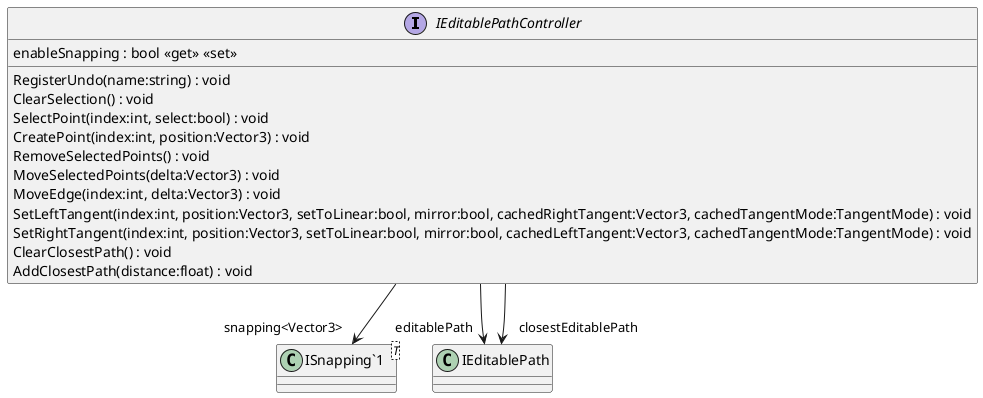 @startuml
interface IEditablePathController {
    enableSnapping : bool <<get>> <<set>>
    RegisterUndo(name:string) : void
    ClearSelection() : void
    SelectPoint(index:int, select:bool) : void
    CreatePoint(index:int, position:Vector3) : void
    RemoveSelectedPoints() : void
    MoveSelectedPoints(delta:Vector3) : void
    MoveEdge(index:int, delta:Vector3) : void
    SetLeftTangent(index:int, position:Vector3, setToLinear:bool, mirror:bool, cachedRightTangent:Vector3, cachedTangentMode:TangentMode) : void
    SetRightTangent(index:int, position:Vector3, setToLinear:bool, mirror:bool, cachedLeftTangent:Vector3, cachedTangentMode:TangentMode) : void
    ClearClosestPath() : void
    AddClosestPath(distance:float) : void
}
class "ISnapping`1"<T> {
}
IEditablePathController --> "editablePath" IEditablePath
IEditablePathController --> "closestEditablePath" IEditablePath
IEditablePathController --> "snapping<Vector3>" "ISnapping`1"
@enduml
